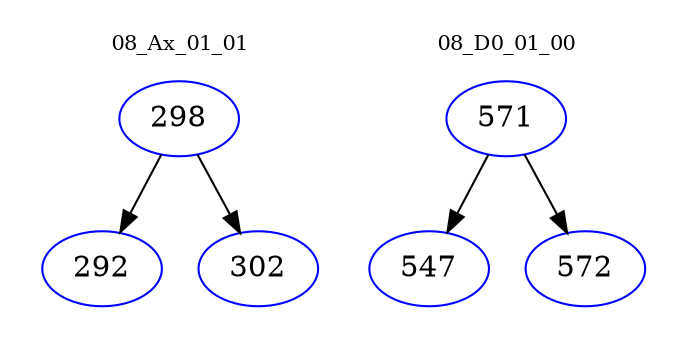 digraph{
subgraph cluster_0 {
color = white
label = "08_Ax_01_01";
fontsize=10;
T0_298 [label="298", color="blue"]
T0_298 -> T0_292 [color="black"]
T0_292 [label="292", color="blue"]
T0_298 -> T0_302 [color="black"]
T0_302 [label="302", color="blue"]
}
subgraph cluster_1 {
color = white
label = "08_D0_01_00";
fontsize=10;
T1_571 [label="571", color="blue"]
T1_571 -> T1_547 [color="black"]
T1_547 [label="547", color="blue"]
T1_571 -> T1_572 [color="black"]
T1_572 [label="572", color="blue"]
}
}
